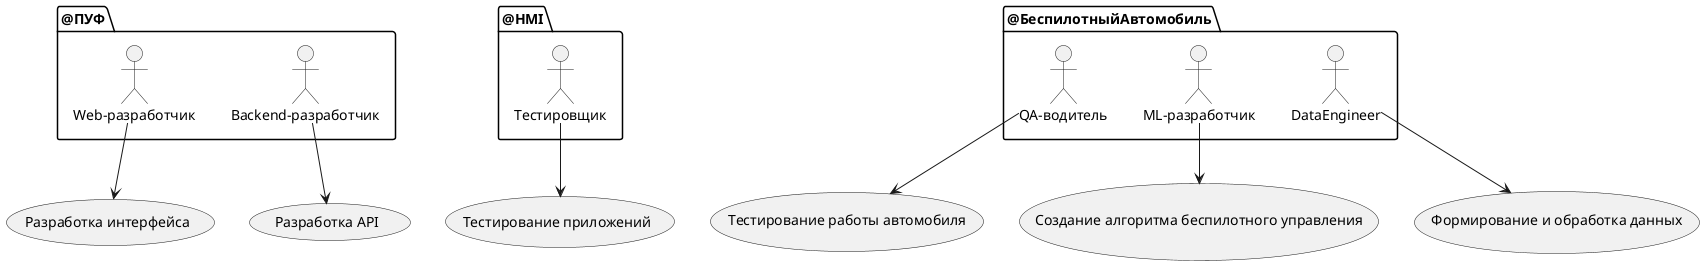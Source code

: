 @startuml

package @ПУФ {
    :Web-разработчик:
    :Backend-разработчик:
}

package @HMI {
    :Тестировщик:
}

package @БеспилотныйАвтомобиль {
    :QA-водитель:
    :ML-разработчик:
    :DataEngineer:
}

:Web-разработчик: --> (Разработка интерфейса)
:Backend-разработчик: --> (Разработка API)
:Тестировщик: --> (Тестирование приложений)
:QA-водитель: --> (Тестирование работы автомобиля)
:ML-разработчик: --> (Создание алгоритма беспилотного управления)
:DataEngineer: --> (Формирование и обработка данных)

@enduml

